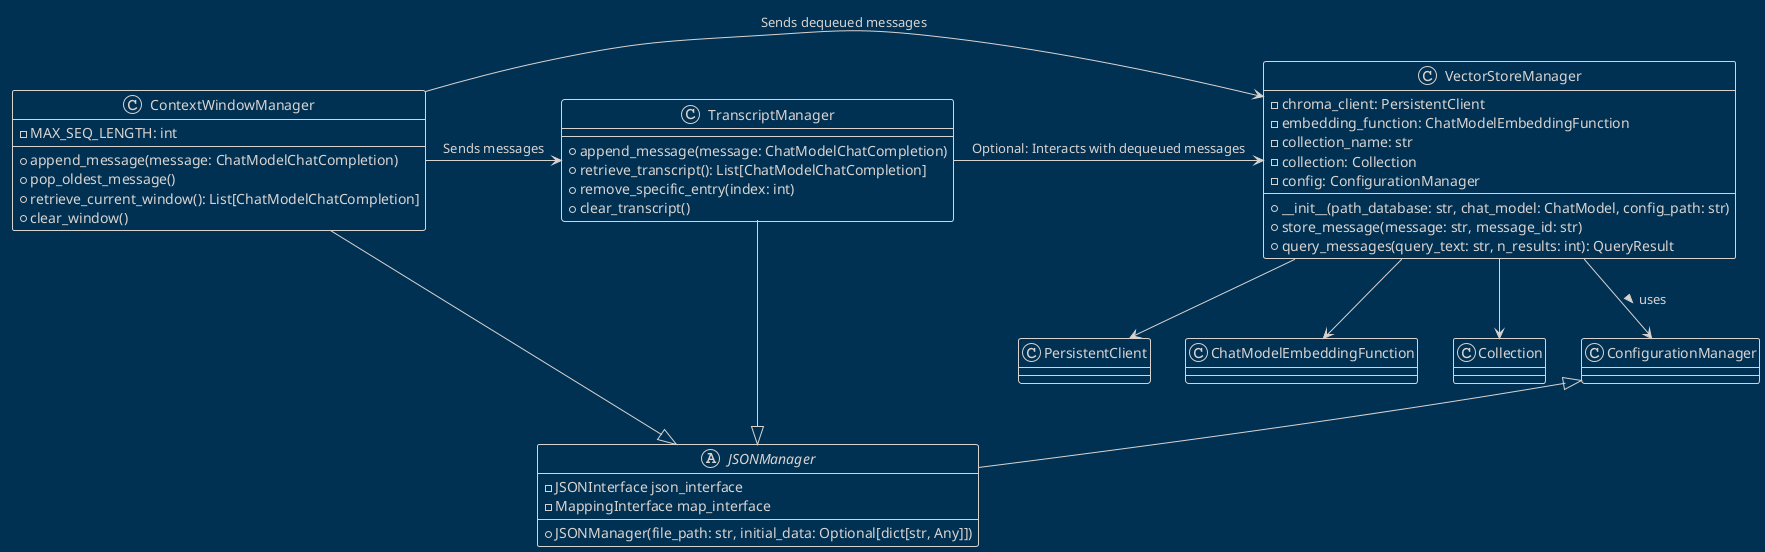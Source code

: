 @startuml VectorStoreManager
!theme blueprint

abstract class JSONManager {
    - JSONInterface json_interface
    - MappingInterface map_interface
    + JSONManager(file_path: str, initial_data: Optional[dict[str, Any]])
}

class ContextWindowManager extends JSONManager {
    - MAX_SEQ_LENGTH: int
    + append_message(message: ChatModelChatCompletion)
    + pop_oldest_message()
    + retrieve_current_window(): List[ChatModelChatCompletion]
    + clear_window()
}

class TranscriptManager extends JSONManager {
    + append_message(message: ChatModelChatCompletion)
    + retrieve_transcript(): List[ChatModelChatCompletion]
    + remove_specific_entry(index: int)
    + clear_transcript()
}

class VectorStoreManager {
    - chroma_client: PersistentClient
    - embedding_function: ChatModelEmbeddingFunction
    - collection_name: str
    - collection: Collection
    - config: ConfigurationManager
    + __init__(path_database: str, chat_model: ChatModel, config_path: str)
    + store_message(message: str, message_id: str)
    + query_messages(query_text: str, n_results: int): QueryResult
}

VectorStoreManager --> PersistentClient
VectorStoreManager --> ChatModelEmbeddingFunction
VectorStoreManager --> Collection
VectorStoreManager --> ConfigurationManager : uses >

ConfigurationManager <|-- JSONManager
ContextWindowManager -> TranscriptManager : Sends messages
ContextWindowManager -> VectorStoreManager : Sends dequeued messages
TranscriptManager -> VectorStoreManager : Optional: Interacts with dequeued messages

@enduml
